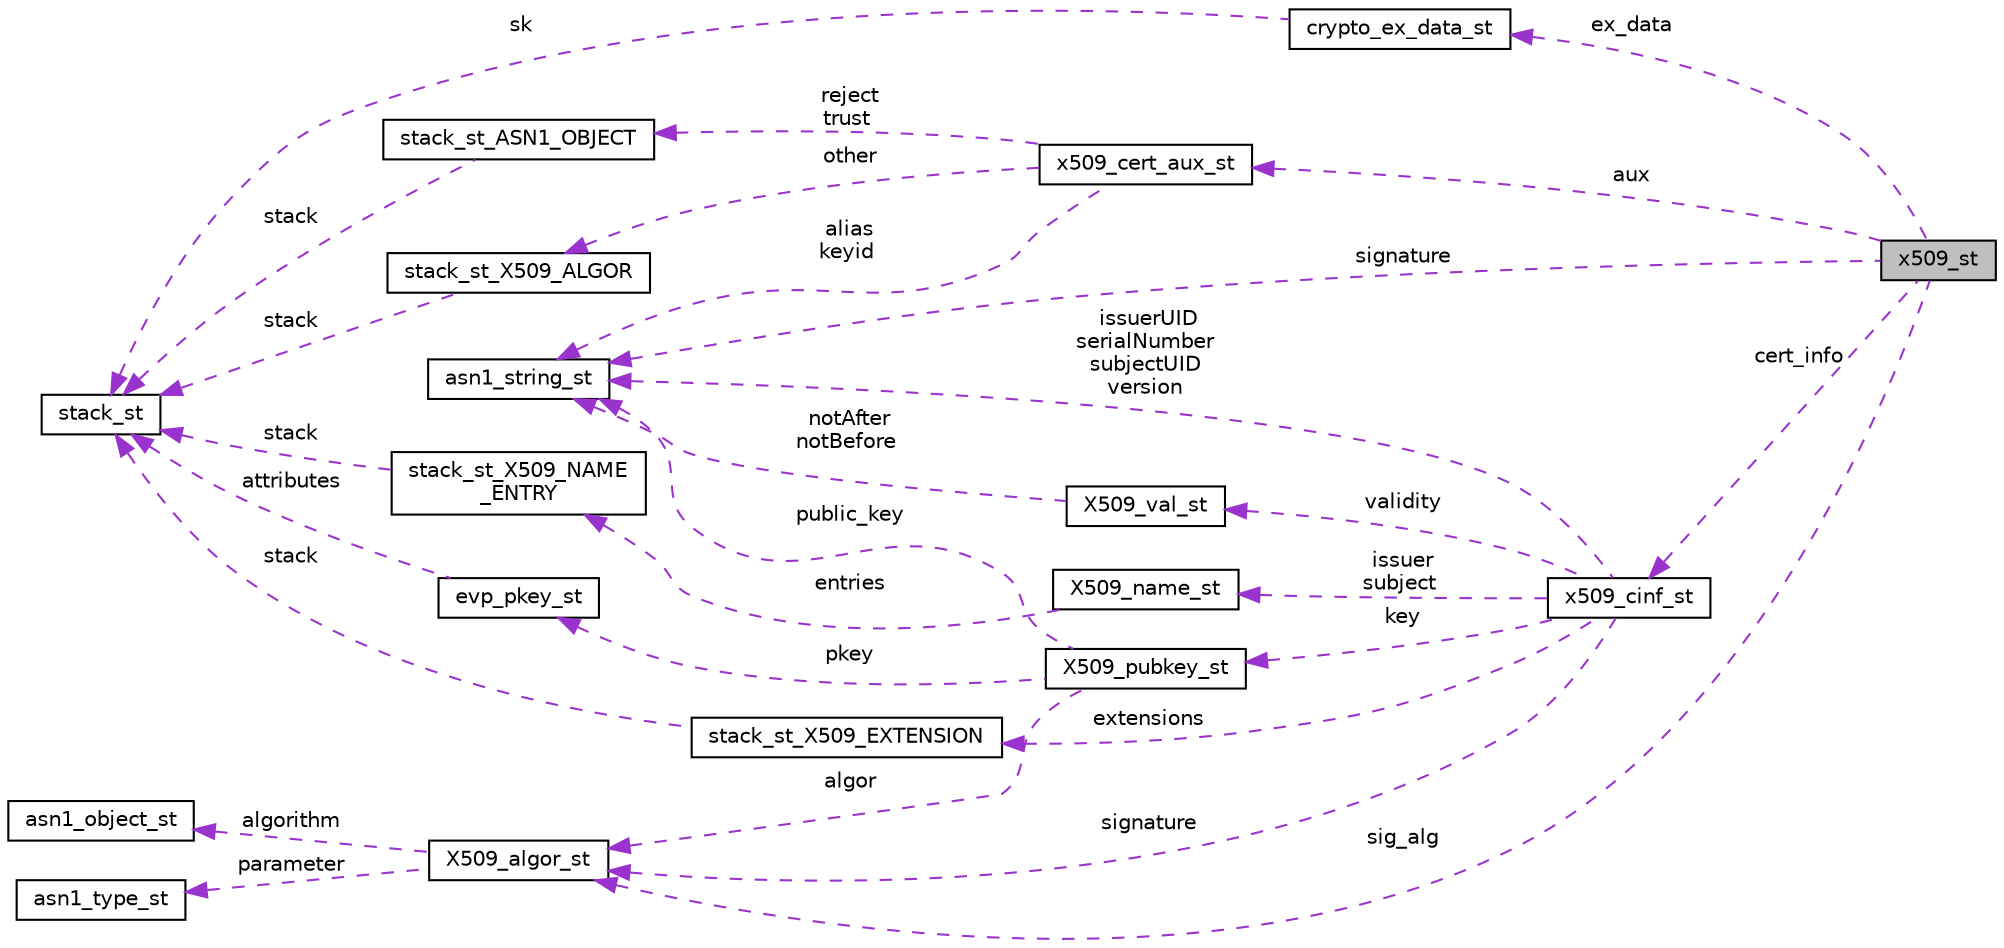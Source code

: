 digraph "x509_st"
{
 // LATEX_PDF_SIZE
  edge [fontname="Helvetica",fontsize="10",labelfontname="Helvetica",labelfontsize="10"];
  node [fontname="Helvetica",fontsize="10",shape=record];
  rankdir="LR";
  Node1 [label="x509_st",height=0.2,width=0.4,color="black", fillcolor="grey75", style="filled", fontcolor="black",tooltip=" "];
  Node2 -> Node1 [dir="back",color="darkorchid3",fontsize="10",style="dashed",label=" signature" ,fontname="Helvetica"];
  Node2 [label="asn1_string_st",height=0.2,width=0.4,color="black", fillcolor="white", style="filled",URL="$asn1_8h.html#structasn1__string__st",tooltip=" "];
  Node3 -> Node1 [dir="back",color="darkorchid3",fontsize="10",style="dashed",label=" cert_info" ,fontname="Helvetica"];
  Node3 [label="x509_cinf_st",height=0.2,width=0.4,color="black", fillcolor="white", style="filled",URL="$x509_8h.html#structx509__cinf__st",tooltip=" "];
  Node2 -> Node3 [dir="back",color="darkorchid3",fontsize="10",style="dashed",label=" issuerUID\nserialNumber\nsubjectUID\nversion" ,fontname="Helvetica"];
  Node4 -> Node3 [dir="back",color="darkorchid3",fontsize="10",style="dashed",label=" validity" ,fontname="Helvetica"];
  Node4 [label="X509_val_st",height=0.2,width=0.4,color="black", fillcolor="white", style="filled",URL="$x509_8h.html#struct_x509__val__st",tooltip=" "];
  Node2 -> Node4 [dir="back",color="darkorchid3",fontsize="10",style="dashed",label=" notAfter\nnotBefore" ,fontname="Helvetica"];
  Node5 -> Node3 [dir="back",color="darkorchid3",fontsize="10",style="dashed",label=" extensions" ,fontname="Helvetica"];
  Node5 [label="stack_st_X509_EXTENSION",height=0.2,width=0.4,color="black", fillcolor="white", style="filled",URL="$x509_8h.html#structstack__st___x509___e_x_t_e_n_s_i_o_n",tooltip=" "];
  Node6 -> Node5 [dir="back",color="darkorchid3",fontsize="10",style="dashed",label=" stack" ,fontname="Helvetica"];
  Node6 [label="stack_st",height=0.2,width=0.4,color="black", fillcolor="white", style="filled",URL="$structstack__st.html",tooltip=" "];
  Node7 -> Node3 [dir="back",color="darkorchid3",fontsize="10",style="dashed",label=" issuer\nsubject" ,fontname="Helvetica"];
  Node7 [label="X509_name_st",height=0.2,width=0.4,color="black", fillcolor="white", style="filled",URL="$x509_8h.html#struct_x509__name__st",tooltip=" "];
  Node8 -> Node7 [dir="back",color="darkorchid3",fontsize="10",style="dashed",label=" entries" ,fontname="Helvetica"];
  Node8 [label="stack_st_X509_NAME\l_ENTRY",height=0.2,width=0.4,color="black", fillcolor="white", style="filled",URL="$x509_8h.html#structstack__st___x509___n_a_m_e___e_n_t_r_y",tooltip=" "];
  Node6 -> Node8 [dir="back",color="darkorchid3",fontsize="10",style="dashed",label=" stack" ,fontname="Helvetica"];
  Node9 -> Node3 [dir="back",color="darkorchid3",fontsize="10",style="dashed",label=" key" ,fontname="Helvetica"];
  Node9 [label="X509_pubkey_st",height=0.2,width=0.4,color="black", fillcolor="white", style="filled",URL="$x509_8h.html#struct_x509__pubkey__st",tooltip=" "];
  Node2 -> Node9 [dir="back",color="darkorchid3",fontsize="10",style="dashed",label=" public_key" ,fontname="Helvetica"];
  Node10 -> Node9 [dir="back",color="darkorchid3",fontsize="10",style="dashed",label=" pkey" ,fontname="Helvetica"];
  Node10 [label="evp_pkey_st",height=0.2,width=0.4,color="black", fillcolor="white", style="filled",URL="$evp_8h.html#structevp__pkey__st",tooltip=" "];
  Node6 -> Node10 [dir="back",color="darkorchid3",fontsize="10",style="dashed",label=" attributes" ,fontname="Helvetica"];
  Node11 -> Node9 [dir="back",color="darkorchid3",fontsize="10",style="dashed",label=" algor" ,fontname="Helvetica"];
  Node11 [label="X509_algor_st",height=0.2,width=0.4,color="black", fillcolor="white", style="filled",URL="$x509_8h.html#struct_x509__algor__st",tooltip=" "];
  Node12 -> Node11 [dir="back",color="darkorchid3",fontsize="10",style="dashed",label=" algorithm" ,fontname="Helvetica"];
  Node12 [label="asn1_object_st",height=0.2,width=0.4,color="black", fillcolor="white", style="filled",URL="$asn1_8h.html#structasn1__object__st",tooltip=" "];
  Node13 -> Node11 [dir="back",color="darkorchid3",fontsize="10",style="dashed",label=" parameter" ,fontname="Helvetica"];
  Node13 [label="asn1_type_st",height=0.2,width=0.4,color="black", fillcolor="white", style="filled",URL="$asn1_8h.html#structasn1__type__st",tooltip=" "];
  Node11 -> Node3 [dir="back",color="darkorchid3",fontsize="10",style="dashed",label=" signature" ,fontname="Helvetica"];
  Node11 -> Node1 [dir="back",color="darkorchid3",fontsize="10",style="dashed",label=" sig_alg" ,fontname="Helvetica"];
  Node14 -> Node1 [dir="back",color="darkorchid3",fontsize="10",style="dashed",label=" aux" ,fontname="Helvetica"];
  Node14 [label="x509_cert_aux_st",height=0.2,width=0.4,color="black", fillcolor="white", style="filled",URL="$x509_8h.html#structx509__cert__aux__st",tooltip=" "];
  Node15 -> Node14 [dir="back",color="darkorchid3",fontsize="10",style="dashed",label=" reject\ntrust" ,fontname="Helvetica"];
  Node15 [label="stack_st_ASN1_OBJECT",height=0.2,width=0.4,color="black", fillcolor="white", style="filled",URL="$asn1_8h.html#structstack__st___a_s_n1___o_b_j_e_c_t",tooltip=" "];
  Node6 -> Node15 [dir="back",color="darkorchid3",fontsize="10",style="dashed",label=" stack" ,fontname="Helvetica"];
  Node2 -> Node14 [dir="back",color="darkorchid3",fontsize="10",style="dashed",label=" alias\nkeyid" ,fontname="Helvetica"];
  Node16 -> Node14 [dir="back",color="darkorchid3",fontsize="10",style="dashed",label=" other" ,fontname="Helvetica"];
  Node16 [label="stack_st_X509_ALGOR",height=0.2,width=0.4,color="black", fillcolor="white", style="filled",URL="$x509_8h.html#structstack__st___x509___a_l_g_o_r",tooltip=" "];
  Node6 -> Node16 [dir="back",color="darkorchid3",fontsize="10",style="dashed",label=" stack" ,fontname="Helvetica"];
  Node17 -> Node1 [dir="back",color="darkorchid3",fontsize="10",style="dashed",label=" ex_data" ,fontname="Helvetica"];
  Node17 [label="crypto_ex_data_st",height=0.2,width=0.4,color="black", fillcolor="white", style="filled",URL="$crypto_8h.html#structcrypto__ex__data__st",tooltip=" "];
  Node6 -> Node17 [dir="back",color="darkorchid3",fontsize="10",style="dashed",label=" sk" ,fontname="Helvetica"];
}
